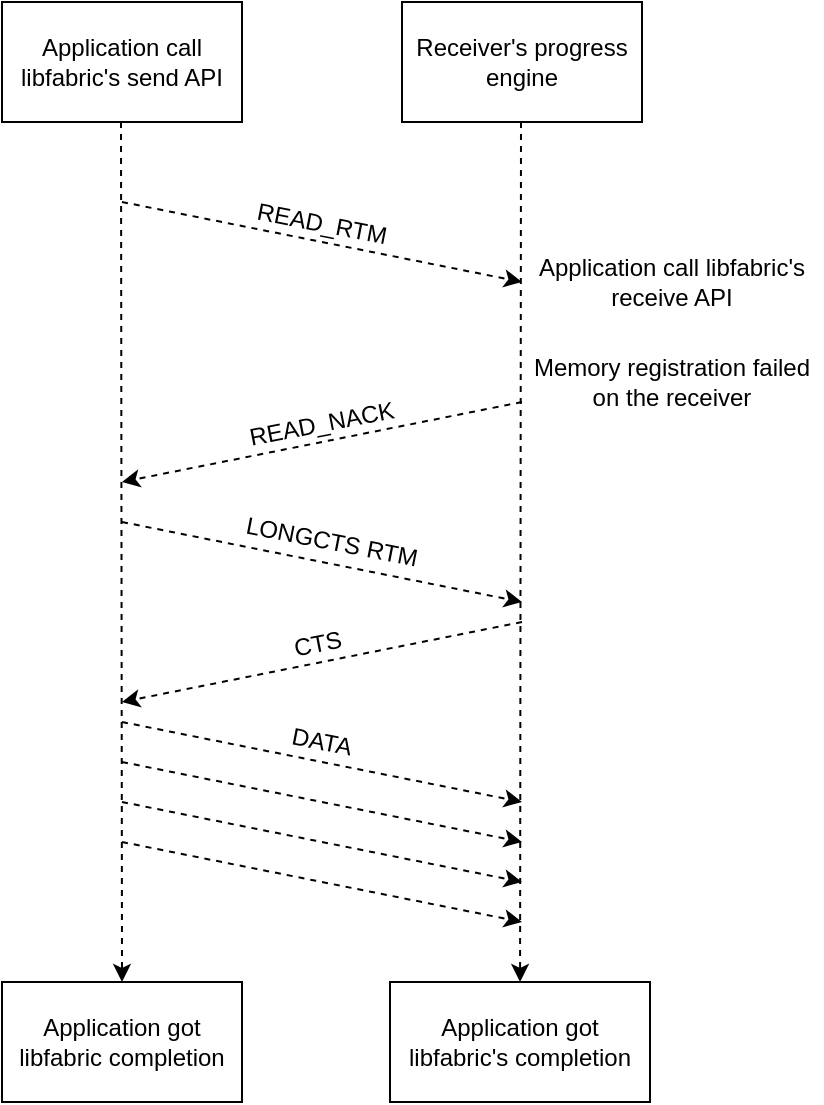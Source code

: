 <mxfile version="21.7.4" type="device">
  <diagram id="APAEDZxGAzosg-hluIWG" name="Page-1">
    <mxGraphModel dx="899" dy="665" grid="1" gridSize="10" guides="1" tooltips="1" connect="1" arrows="1" fold="1" page="1" pageScale="1" pageWidth="850" pageHeight="1100" math="0" shadow="0">
      <root>
        <mxCell id="0" />
        <mxCell id="1" parent="0" />
        <mxCell id="hM9hUbB8x_-XiU8bxfhU-2" value="Application call libfabric&#39;s send API" style="rounded=0;whiteSpace=wrap;html=1;" parent="1" vertex="1">
          <mxGeometry x="20" y="20" width="120" height="60" as="geometry" />
        </mxCell>
        <mxCell id="hM9hUbB8x_-XiU8bxfhU-3" value="Receiver&#39;s progress engine" style="rounded=0;whiteSpace=wrap;html=1;" parent="1" vertex="1">
          <mxGeometry x="220" y="20" width="120" height="60" as="geometry" />
        </mxCell>
        <mxCell id="hM9hUbB8x_-XiU8bxfhU-6" value="" style="endArrow=classic;html=1;dashed=1;entryX=0.5;entryY=0;entryDx=0;entryDy=0;" parent="1" target="hM9hUbB8x_-XiU8bxfhU-9" edge="1">
          <mxGeometry width="50" height="50" relative="1" as="geometry">
            <mxPoint x="79.5" y="80" as="sourcePoint" />
            <mxPoint x="80" y="250" as="targetPoint" />
          </mxGeometry>
        </mxCell>
        <mxCell id="hM9hUbB8x_-XiU8bxfhU-7" value="" style="endArrow=classic;html=1;dashed=1;" parent="1" target="hM9hUbB8x_-XiU8bxfhU-10" edge="1">
          <mxGeometry width="50" height="50" relative="1" as="geometry">
            <mxPoint x="279.5" y="80" as="sourcePoint" />
            <mxPoint x="280" y="259" as="targetPoint" />
          </mxGeometry>
        </mxCell>
        <mxCell id="hM9hUbB8x_-XiU8bxfhU-8" value="" style="endArrow=classic;html=1;dashed=1;" parent="1" edge="1">
          <mxGeometry width="50" height="50" relative="1" as="geometry">
            <mxPoint x="80" y="120" as="sourcePoint" />
            <mxPoint x="280" y="160" as="targetPoint" />
          </mxGeometry>
        </mxCell>
        <mxCell id="hM9hUbB8x_-XiU8bxfhU-9" value="Application got libfabric completion" style="rounded=0;whiteSpace=wrap;html=1;" parent="1" vertex="1">
          <mxGeometry x="20" y="510" width="120" height="60" as="geometry" />
        </mxCell>
        <mxCell id="hM9hUbB8x_-XiU8bxfhU-10" value="Application got libfabric&#39;s completion" style="rounded=0;whiteSpace=wrap;html=1;" parent="1" vertex="1">
          <mxGeometry x="214" y="510" width="130" height="60" as="geometry" />
        </mxCell>
        <mxCell id="hM9hUbB8x_-XiU8bxfhU-14" value="READ_RTM" style="text;html=1;strokeColor=none;fillColor=none;align=center;verticalAlign=middle;whiteSpace=wrap;rounded=0;rotation=11;" parent="1" vertex="1">
          <mxGeometry x="160" y="121" width="40" height="20" as="geometry" />
        </mxCell>
        <mxCell id="hM9hUbB8x_-XiU8bxfhU-43" value="" style="endArrow=classic;html=1;dashed=1;" parent="1" edge="1">
          <mxGeometry width="50" height="50" relative="1" as="geometry">
            <mxPoint x="280" y="220" as="sourcePoint" />
            <mxPoint x="80" y="260" as="targetPoint" />
          </mxGeometry>
        </mxCell>
        <mxCell id="hM9hUbB8x_-XiU8bxfhU-44" value="READ_NACK" style="text;html=1;strokeColor=none;fillColor=none;align=center;verticalAlign=middle;whiteSpace=wrap;rounded=0;rotation=349;" parent="1" vertex="1">
          <mxGeometry x="160" y="221" width="40" height="20" as="geometry" />
        </mxCell>
        <mxCell id="ODspx_lB6T_whGsfVqag-5" value="Application call libfabric&#39;s receive API" style="text;html=1;strokeColor=none;fillColor=none;align=center;verticalAlign=middle;whiteSpace=wrap;rounded=0;" parent="1" vertex="1">
          <mxGeometry x="280" y="150" width="150" height="20" as="geometry" />
        </mxCell>
        <mxCell id="7KGTspXBKm9bkcGoGxPe-5" value="" style="endArrow=classic;html=1;dashed=1;" edge="1" parent="1">
          <mxGeometry width="50" height="50" relative="1" as="geometry">
            <mxPoint x="80" y="280" as="sourcePoint" />
            <mxPoint x="280" y="320" as="targetPoint" />
          </mxGeometry>
        </mxCell>
        <mxCell id="7KGTspXBKm9bkcGoGxPe-8" value="LONGCTS RTM" style="text;html=1;strokeColor=none;fillColor=none;align=center;verticalAlign=middle;whiteSpace=wrap;rounded=0;rotation=11;" vertex="1" parent="1">
          <mxGeometry x="134.82" y="280" width="100.18" height="20" as="geometry" />
        </mxCell>
        <mxCell id="7KGTspXBKm9bkcGoGxPe-9" value="" style="endArrow=classic;html=1;dashed=1;" edge="1" parent="1">
          <mxGeometry width="50" height="50" relative="1" as="geometry">
            <mxPoint x="280" y="330" as="sourcePoint" />
            <mxPoint x="80" y="370" as="targetPoint" />
          </mxGeometry>
        </mxCell>
        <mxCell id="7KGTspXBKm9bkcGoGxPe-10" value="CTS" style="text;html=1;strokeColor=none;fillColor=none;align=center;verticalAlign=middle;whiteSpace=wrap;rounded=0;rotation=349;" vertex="1" parent="1">
          <mxGeometry x="158" y="336" width="40" height="10" as="geometry" />
        </mxCell>
        <mxCell id="7KGTspXBKm9bkcGoGxPe-11" value="DATA" style="text;html=1;strokeColor=none;fillColor=none;align=center;verticalAlign=middle;whiteSpace=wrap;rounded=0;rotation=11;" vertex="1" parent="1">
          <mxGeometry x="125" y="380" width="110" height="20" as="geometry" />
        </mxCell>
        <mxCell id="7KGTspXBKm9bkcGoGxPe-12" value="" style="endArrow=classic;html=1;dashed=1;" edge="1" parent="1">
          <mxGeometry width="50" height="50" relative="1" as="geometry">
            <mxPoint x="80" y="380" as="sourcePoint" />
            <mxPoint x="280" y="420" as="targetPoint" />
          </mxGeometry>
        </mxCell>
        <mxCell id="7KGTspXBKm9bkcGoGxPe-13" value="" style="endArrow=classic;html=1;dashed=1;" edge="1" parent="1">
          <mxGeometry width="50" height="50" relative="1" as="geometry">
            <mxPoint x="80" y="400" as="sourcePoint" />
            <mxPoint x="280" y="440" as="targetPoint" />
          </mxGeometry>
        </mxCell>
        <mxCell id="7KGTspXBKm9bkcGoGxPe-14" value="" style="endArrow=classic;html=1;dashed=1;" edge="1" parent="1">
          <mxGeometry width="50" height="50" relative="1" as="geometry">
            <mxPoint x="80" y="420" as="sourcePoint" />
            <mxPoint x="280" y="460" as="targetPoint" />
          </mxGeometry>
        </mxCell>
        <mxCell id="7KGTspXBKm9bkcGoGxPe-15" value="" style="endArrow=classic;html=1;dashed=1;" edge="1" parent="1">
          <mxGeometry width="50" height="50" relative="1" as="geometry">
            <mxPoint x="80" y="440" as="sourcePoint" />
            <mxPoint x="280" y="480" as="targetPoint" />
          </mxGeometry>
        </mxCell>
        <mxCell id="7KGTspXBKm9bkcGoGxPe-47" value="Memory registration failed on the receiver" style="text;html=1;strokeColor=none;fillColor=none;align=center;verticalAlign=middle;whiteSpace=wrap;rounded=0;" vertex="1" parent="1">
          <mxGeometry x="280" y="200" width="150" height="20" as="geometry" />
        </mxCell>
      </root>
    </mxGraphModel>
  </diagram>
</mxfile>
